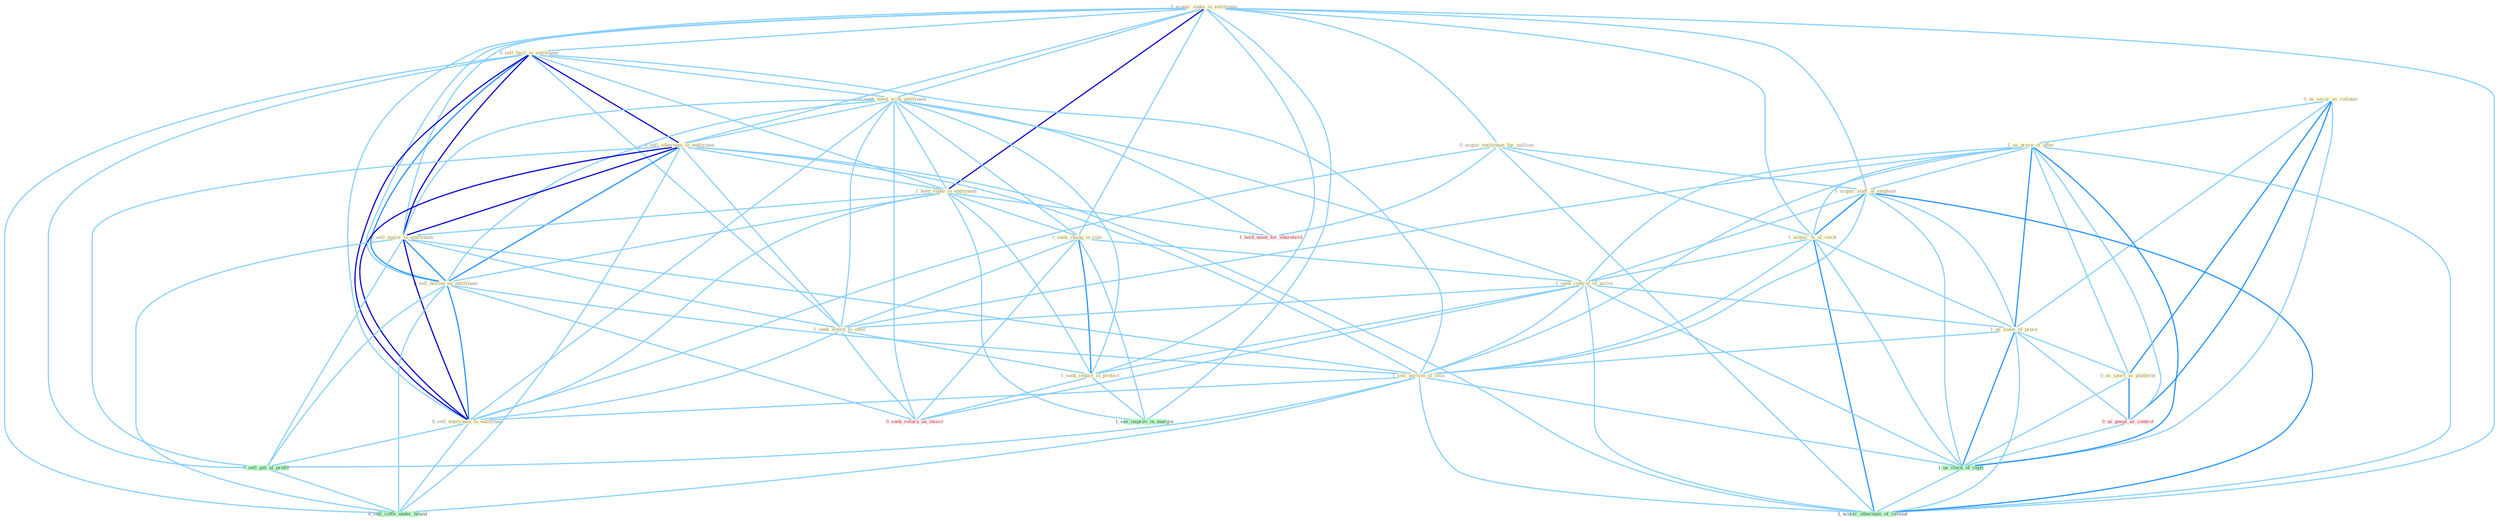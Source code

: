 Graph G{ 
    node
    [shape=polygon,style=filled,width=.5,height=.06,color="#BDFCC9",fixedsize=true,fontsize=4,
    fontcolor="#2f4f4f"];
    {node
    [color="#ffffe0", fontcolor="#8b7d6b"] "1_acquir_stake_in_entitynam " "0_sell_facil_to_entitynam " "0_seek_meet_with_entitynam " "0_sell_othernum_to_entitynam " "1_hold_stake_in_entitynam " "0_us_secur_as_collater " "0_sell_major_to_entitynam " "1_seek_chang_in_rule " "1_us_proce_of_offer " "0_acquir_entitynam_for_million " "0_sell_billion_on_entitynam " "1_acquir_staff_of_employe " "1_acquir_%_of_stock " "1_seek_control_of_airlin " "1_seek_altern_to_offer " "1_seek_reduct_in_protect " "1_us_some_of_proce " "1_sell_portion_of_issu " "0_us_sport_as_platform " "0_sell_entitynam_to_entitynam "}
{node [color="#fff0f5", fontcolor="#b22222"] "0_us_peopl_as_control " "0_seek_return_on_invest " "1_hold_meet_for_sharehold "}
edge [color="#B0E2FF"];

	"1_acquir_stake_in_entitynam " -- "0_sell_facil_to_entitynam " [w="1", color="#87cefa" ];
	"1_acquir_stake_in_entitynam " -- "0_seek_meet_with_entitynam " [w="1", color="#87cefa" ];
	"1_acquir_stake_in_entitynam " -- "0_sell_othernum_to_entitynam " [w="1", color="#87cefa" ];
	"1_acquir_stake_in_entitynam " -- "1_hold_stake_in_entitynam " [w="3", color="#0000cd" , len=0.6];
	"1_acquir_stake_in_entitynam " -- "0_sell_major_to_entitynam " [w="1", color="#87cefa" ];
	"1_acquir_stake_in_entitynam " -- "1_seek_chang_in_rule " [w="1", color="#87cefa" ];
	"1_acquir_stake_in_entitynam " -- "0_acquir_entitynam_for_million " [w="1", color="#87cefa" ];
	"1_acquir_stake_in_entitynam " -- "0_sell_billion_on_entitynam " [w="1", color="#87cefa" ];
	"1_acquir_stake_in_entitynam " -- "1_acquir_staff_of_employe " [w="1", color="#87cefa" ];
	"1_acquir_stake_in_entitynam " -- "1_acquir_%_of_stock " [w="1", color="#87cefa" ];
	"1_acquir_stake_in_entitynam " -- "1_seek_reduct_in_protect " [w="1", color="#87cefa" ];
	"1_acquir_stake_in_entitynam " -- "0_sell_entitynam_to_entitynam " [w="1", color="#87cefa" ];
	"1_acquir_stake_in_entitynam " -- "1_see_improv_in_margin " [w="1", color="#87cefa" ];
	"1_acquir_stake_in_entitynam " -- "1_acquir_othernum_of_restaur " [w="1", color="#87cefa" ];
	"0_sell_facil_to_entitynam " -- "0_seek_meet_with_entitynam " [w="1", color="#87cefa" ];
	"0_sell_facil_to_entitynam " -- "0_sell_othernum_to_entitynam " [w="3", color="#0000cd" , len=0.6];
	"0_sell_facil_to_entitynam " -- "1_hold_stake_in_entitynam " [w="1", color="#87cefa" ];
	"0_sell_facil_to_entitynam " -- "0_sell_major_to_entitynam " [w="3", color="#0000cd" , len=0.6];
	"0_sell_facil_to_entitynam " -- "0_sell_billion_on_entitynam " [w="2", color="#1e90ff" , len=0.8];
	"0_sell_facil_to_entitynam " -- "1_seek_altern_to_offer " [w="1", color="#87cefa" ];
	"0_sell_facil_to_entitynam " -- "1_sell_portion_of_issu " [w="1", color="#87cefa" ];
	"0_sell_facil_to_entitynam " -- "0_sell_entitynam_to_entitynam " [w="3", color="#0000cd" , len=0.6];
	"0_sell_facil_to_entitynam " -- "0_sell_put_at_profit " [w="1", color="#87cefa" ];
	"0_sell_facil_to_entitynam " -- "0_sell_coffe_under_brand " [w="1", color="#87cefa" ];
	"0_seek_meet_with_entitynam " -- "0_sell_othernum_to_entitynam " [w="1", color="#87cefa" ];
	"0_seek_meet_with_entitynam " -- "1_hold_stake_in_entitynam " [w="1", color="#87cefa" ];
	"0_seek_meet_with_entitynam " -- "0_sell_major_to_entitynam " [w="1", color="#87cefa" ];
	"0_seek_meet_with_entitynam " -- "1_seek_chang_in_rule " [w="1", color="#87cefa" ];
	"0_seek_meet_with_entitynam " -- "0_sell_billion_on_entitynam " [w="1", color="#87cefa" ];
	"0_seek_meet_with_entitynam " -- "1_seek_control_of_airlin " [w="1", color="#87cefa" ];
	"0_seek_meet_with_entitynam " -- "1_seek_altern_to_offer " [w="1", color="#87cefa" ];
	"0_seek_meet_with_entitynam " -- "1_seek_reduct_in_protect " [w="1", color="#87cefa" ];
	"0_seek_meet_with_entitynam " -- "0_sell_entitynam_to_entitynam " [w="1", color="#87cefa" ];
	"0_seek_meet_with_entitynam " -- "0_seek_return_on_invest " [w="1", color="#87cefa" ];
	"0_seek_meet_with_entitynam " -- "1_hold_meet_for_sharehold " [w="1", color="#87cefa" ];
	"0_sell_othernum_to_entitynam " -- "1_hold_stake_in_entitynam " [w="1", color="#87cefa" ];
	"0_sell_othernum_to_entitynam " -- "0_sell_major_to_entitynam " [w="3", color="#0000cd" , len=0.6];
	"0_sell_othernum_to_entitynam " -- "0_sell_billion_on_entitynam " [w="2", color="#1e90ff" , len=0.8];
	"0_sell_othernum_to_entitynam " -- "1_seek_altern_to_offer " [w="1", color="#87cefa" ];
	"0_sell_othernum_to_entitynam " -- "1_sell_portion_of_issu " [w="1", color="#87cefa" ];
	"0_sell_othernum_to_entitynam " -- "0_sell_entitynam_to_entitynam " [w="3", color="#0000cd" , len=0.6];
	"0_sell_othernum_to_entitynam " -- "0_sell_put_at_profit " [w="1", color="#87cefa" ];
	"0_sell_othernum_to_entitynam " -- "0_sell_coffe_under_brand " [w="1", color="#87cefa" ];
	"0_sell_othernum_to_entitynam " -- "1_acquir_othernum_of_restaur " [w="1", color="#87cefa" ];
	"1_hold_stake_in_entitynam " -- "0_sell_major_to_entitynam " [w="1", color="#87cefa" ];
	"1_hold_stake_in_entitynam " -- "1_seek_chang_in_rule " [w="1", color="#87cefa" ];
	"1_hold_stake_in_entitynam " -- "0_sell_billion_on_entitynam " [w="1", color="#87cefa" ];
	"1_hold_stake_in_entitynam " -- "1_seek_reduct_in_protect " [w="1", color="#87cefa" ];
	"1_hold_stake_in_entitynam " -- "0_sell_entitynam_to_entitynam " [w="1", color="#87cefa" ];
	"1_hold_stake_in_entitynam " -- "1_see_improv_in_margin " [w="1", color="#87cefa" ];
	"1_hold_stake_in_entitynam " -- "1_hold_meet_for_sharehold " [w="1", color="#87cefa" ];
	"0_us_secur_as_collater " -- "1_us_proce_of_offer " [w="1", color="#87cefa" ];
	"0_us_secur_as_collater " -- "1_us_some_of_proce " [w="1", color="#87cefa" ];
	"0_us_secur_as_collater " -- "0_us_sport_as_platform " [w="2", color="#1e90ff" , len=0.8];
	"0_us_secur_as_collater " -- "0_us_peopl_as_control " [w="2", color="#1e90ff" , len=0.8];
	"0_us_secur_as_collater " -- "1_us_stock_of_capit " [w="1", color="#87cefa" ];
	"0_sell_major_to_entitynam " -- "0_sell_billion_on_entitynam " [w="2", color="#1e90ff" , len=0.8];
	"0_sell_major_to_entitynam " -- "1_seek_altern_to_offer " [w="1", color="#87cefa" ];
	"0_sell_major_to_entitynam " -- "1_sell_portion_of_issu " [w="1", color="#87cefa" ];
	"0_sell_major_to_entitynam " -- "0_sell_entitynam_to_entitynam " [w="3", color="#0000cd" , len=0.6];
	"0_sell_major_to_entitynam " -- "0_sell_put_at_profit " [w="1", color="#87cefa" ];
	"0_sell_major_to_entitynam " -- "0_sell_coffe_under_brand " [w="1", color="#87cefa" ];
	"1_seek_chang_in_rule " -- "1_seek_control_of_airlin " [w="1", color="#87cefa" ];
	"1_seek_chang_in_rule " -- "1_seek_altern_to_offer " [w="1", color="#87cefa" ];
	"1_seek_chang_in_rule " -- "1_seek_reduct_in_protect " [w="2", color="#1e90ff" , len=0.8];
	"1_seek_chang_in_rule " -- "0_seek_return_on_invest " [w="1", color="#87cefa" ];
	"1_seek_chang_in_rule " -- "1_see_improv_in_margin " [w="1", color="#87cefa" ];
	"1_us_proce_of_offer " -- "1_acquir_staff_of_employe " [w="1", color="#87cefa" ];
	"1_us_proce_of_offer " -- "1_acquir_%_of_stock " [w="1", color="#87cefa" ];
	"1_us_proce_of_offer " -- "1_seek_control_of_airlin " [w="1", color="#87cefa" ];
	"1_us_proce_of_offer " -- "1_seek_altern_to_offer " [w="1", color="#87cefa" ];
	"1_us_proce_of_offer " -- "1_us_some_of_proce " [w="2", color="#1e90ff" , len=0.8];
	"1_us_proce_of_offer " -- "1_sell_portion_of_issu " [w="1", color="#87cefa" ];
	"1_us_proce_of_offer " -- "0_us_sport_as_platform " [w="1", color="#87cefa" ];
	"1_us_proce_of_offer " -- "0_us_peopl_as_control " [w="1", color="#87cefa" ];
	"1_us_proce_of_offer " -- "1_us_stock_of_capit " [w="2", color="#1e90ff" , len=0.8];
	"1_us_proce_of_offer " -- "1_acquir_othernum_of_restaur " [w="1", color="#87cefa" ];
	"0_acquir_entitynam_for_million " -- "1_acquir_staff_of_employe " [w="1", color="#87cefa" ];
	"0_acquir_entitynam_for_million " -- "1_acquir_%_of_stock " [w="1", color="#87cefa" ];
	"0_acquir_entitynam_for_million " -- "0_sell_entitynam_to_entitynam " [w="1", color="#87cefa" ];
	"0_acquir_entitynam_for_million " -- "1_hold_meet_for_sharehold " [w="1", color="#87cefa" ];
	"0_acquir_entitynam_for_million " -- "1_acquir_othernum_of_restaur " [w="1", color="#87cefa" ];
	"0_sell_billion_on_entitynam " -- "1_sell_portion_of_issu " [w="1", color="#87cefa" ];
	"0_sell_billion_on_entitynam " -- "0_sell_entitynam_to_entitynam " [w="2", color="#1e90ff" , len=0.8];
	"0_sell_billion_on_entitynam " -- "0_sell_put_at_profit " [w="1", color="#87cefa" ];
	"0_sell_billion_on_entitynam " -- "0_seek_return_on_invest " [w="1", color="#87cefa" ];
	"0_sell_billion_on_entitynam " -- "0_sell_coffe_under_brand " [w="1", color="#87cefa" ];
	"1_acquir_staff_of_employe " -- "1_acquir_%_of_stock " [w="2", color="#1e90ff" , len=0.8];
	"1_acquir_staff_of_employe " -- "1_seek_control_of_airlin " [w="1", color="#87cefa" ];
	"1_acquir_staff_of_employe " -- "1_us_some_of_proce " [w="1", color="#87cefa" ];
	"1_acquir_staff_of_employe " -- "1_sell_portion_of_issu " [w="1", color="#87cefa" ];
	"1_acquir_staff_of_employe " -- "1_us_stock_of_capit " [w="1", color="#87cefa" ];
	"1_acquir_staff_of_employe " -- "1_acquir_othernum_of_restaur " [w="2", color="#1e90ff" , len=0.8];
	"1_acquir_%_of_stock " -- "1_seek_control_of_airlin " [w="1", color="#87cefa" ];
	"1_acquir_%_of_stock " -- "1_us_some_of_proce " [w="1", color="#87cefa" ];
	"1_acquir_%_of_stock " -- "1_sell_portion_of_issu " [w="1", color="#87cefa" ];
	"1_acquir_%_of_stock " -- "1_us_stock_of_capit " [w="1", color="#87cefa" ];
	"1_acquir_%_of_stock " -- "1_acquir_othernum_of_restaur " [w="2", color="#1e90ff" , len=0.8];
	"1_seek_control_of_airlin " -- "1_seek_altern_to_offer " [w="1", color="#87cefa" ];
	"1_seek_control_of_airlin " -- "1_seek_reduct_in_protect " [w="1", color="#87cefa" ];
	"1_seek_control_of_airlin " -- "1_us_some_of_proce " [w="1", color="#87cefa" ];
	"1_seek_control_of_airlin " -- "1_sell_portion_of_issu " [w="1", color="#87cefa" ];
	"1_seek_control_of_airlin " -- "0_seek_return_on_invest " [w="1", color="#87cefa" ];
	"1_seek_control_of_airlin " -- "1_us_stock_of_capit " [w="1", color="#87cefa" ];
	"1_seek_control_of_airlin " -- "1_acquir_othernum_of_restaur " [w="1", color="#87cefa" ];
	"1_seek_altern_to_offer " -- "1_seek_reduct_in_protect " [w="1", color="#87cefa" ];
	"1_seek_altern_to_offer " -- "0_sell_entitynam_to_entitynam " [w="1", color="#87cefa" ];
	"1_seek_altern_to_offer " -- "0_seek_return_on_invest " [w="1", color="#87cefa" ];
	"1_seek_reduct_in_protect " -- "0_seek_return_on_invest " [w="1", color="#87cefa" ];
	"1_seek_reduct_in_protect " -- "1_see_improv_in_margin " [w="1", color="#87cefa" ];
	"1_us_some_of_proce " -- "1_sell_portion_of_issu " [w="1", color="#87cefa" ];
	"1_us_some_of_proce " -- "0_us_sport_as_platform " [w="1", color="#87cefa" ];
	"1_us_some_of_proce " -- "0_us_peopl_as_control " [w="1", color="#87cefa" ];
	"1_us_some_of_proce " -- "1_us_stock_of_capit " [w="2", color="#1e90ff" , len=0.8];
	"1_us_some_of_proce " -- "1_acquir_othernum_of_restaur " [w="1", color="#87cefa" ];
	"1_sell_portion_of_issu " -- "0_sell_entitynam_to_entitynam " [w="1", color="#87cefa" ];
	"1_sell_portion_of_issu " -- "0_sell_put_at_profit " [w="1", color="#87cefa" ];
	"1_sell_portion_of_issu " -- "1_us_stock_of_capit " [w="1", color="#87cefa" ];
	"1_sell_portion_of_issu " -- "0_sell_coffe_under_brand " [w="1", color="#87cefa" ];
	"1_sell_portion_of_issu " -- "1_acquir_othernum_of_restaur " [w="1", color="#87cefa" ];
	"0_us_sport_as_platform " -- "0_us_peopl_as_control " [w="2", color="#1e90ff" , len=0.8];
	"0_us_sport_as_platform " -- "1_us_stock_of_capit " [w="1", color="#87cefa" ];
	"0_sell_entitynam_to_entitynam " -- "0_sell_put_at_profit " [w="1", color="#87cefa" ];
	"0_sell_entitynam_to_entitynam " -- "0_sell_coffe_under_brand " [w="1", color="#87cefa" ];
	"0_us_peopl_as_control " -- "1_us_stock_of_capit " [w="1", color="#87cefa" ];
	"0_sell_put_at_profit " -- "0_sell_coffe_under_brand " [w="1", color="#87cefa" ];
	"1_us_stock_of_capit " -- "1_acquir_othernum_of_restaur " [w="1", color="#87cefa" ];
}
